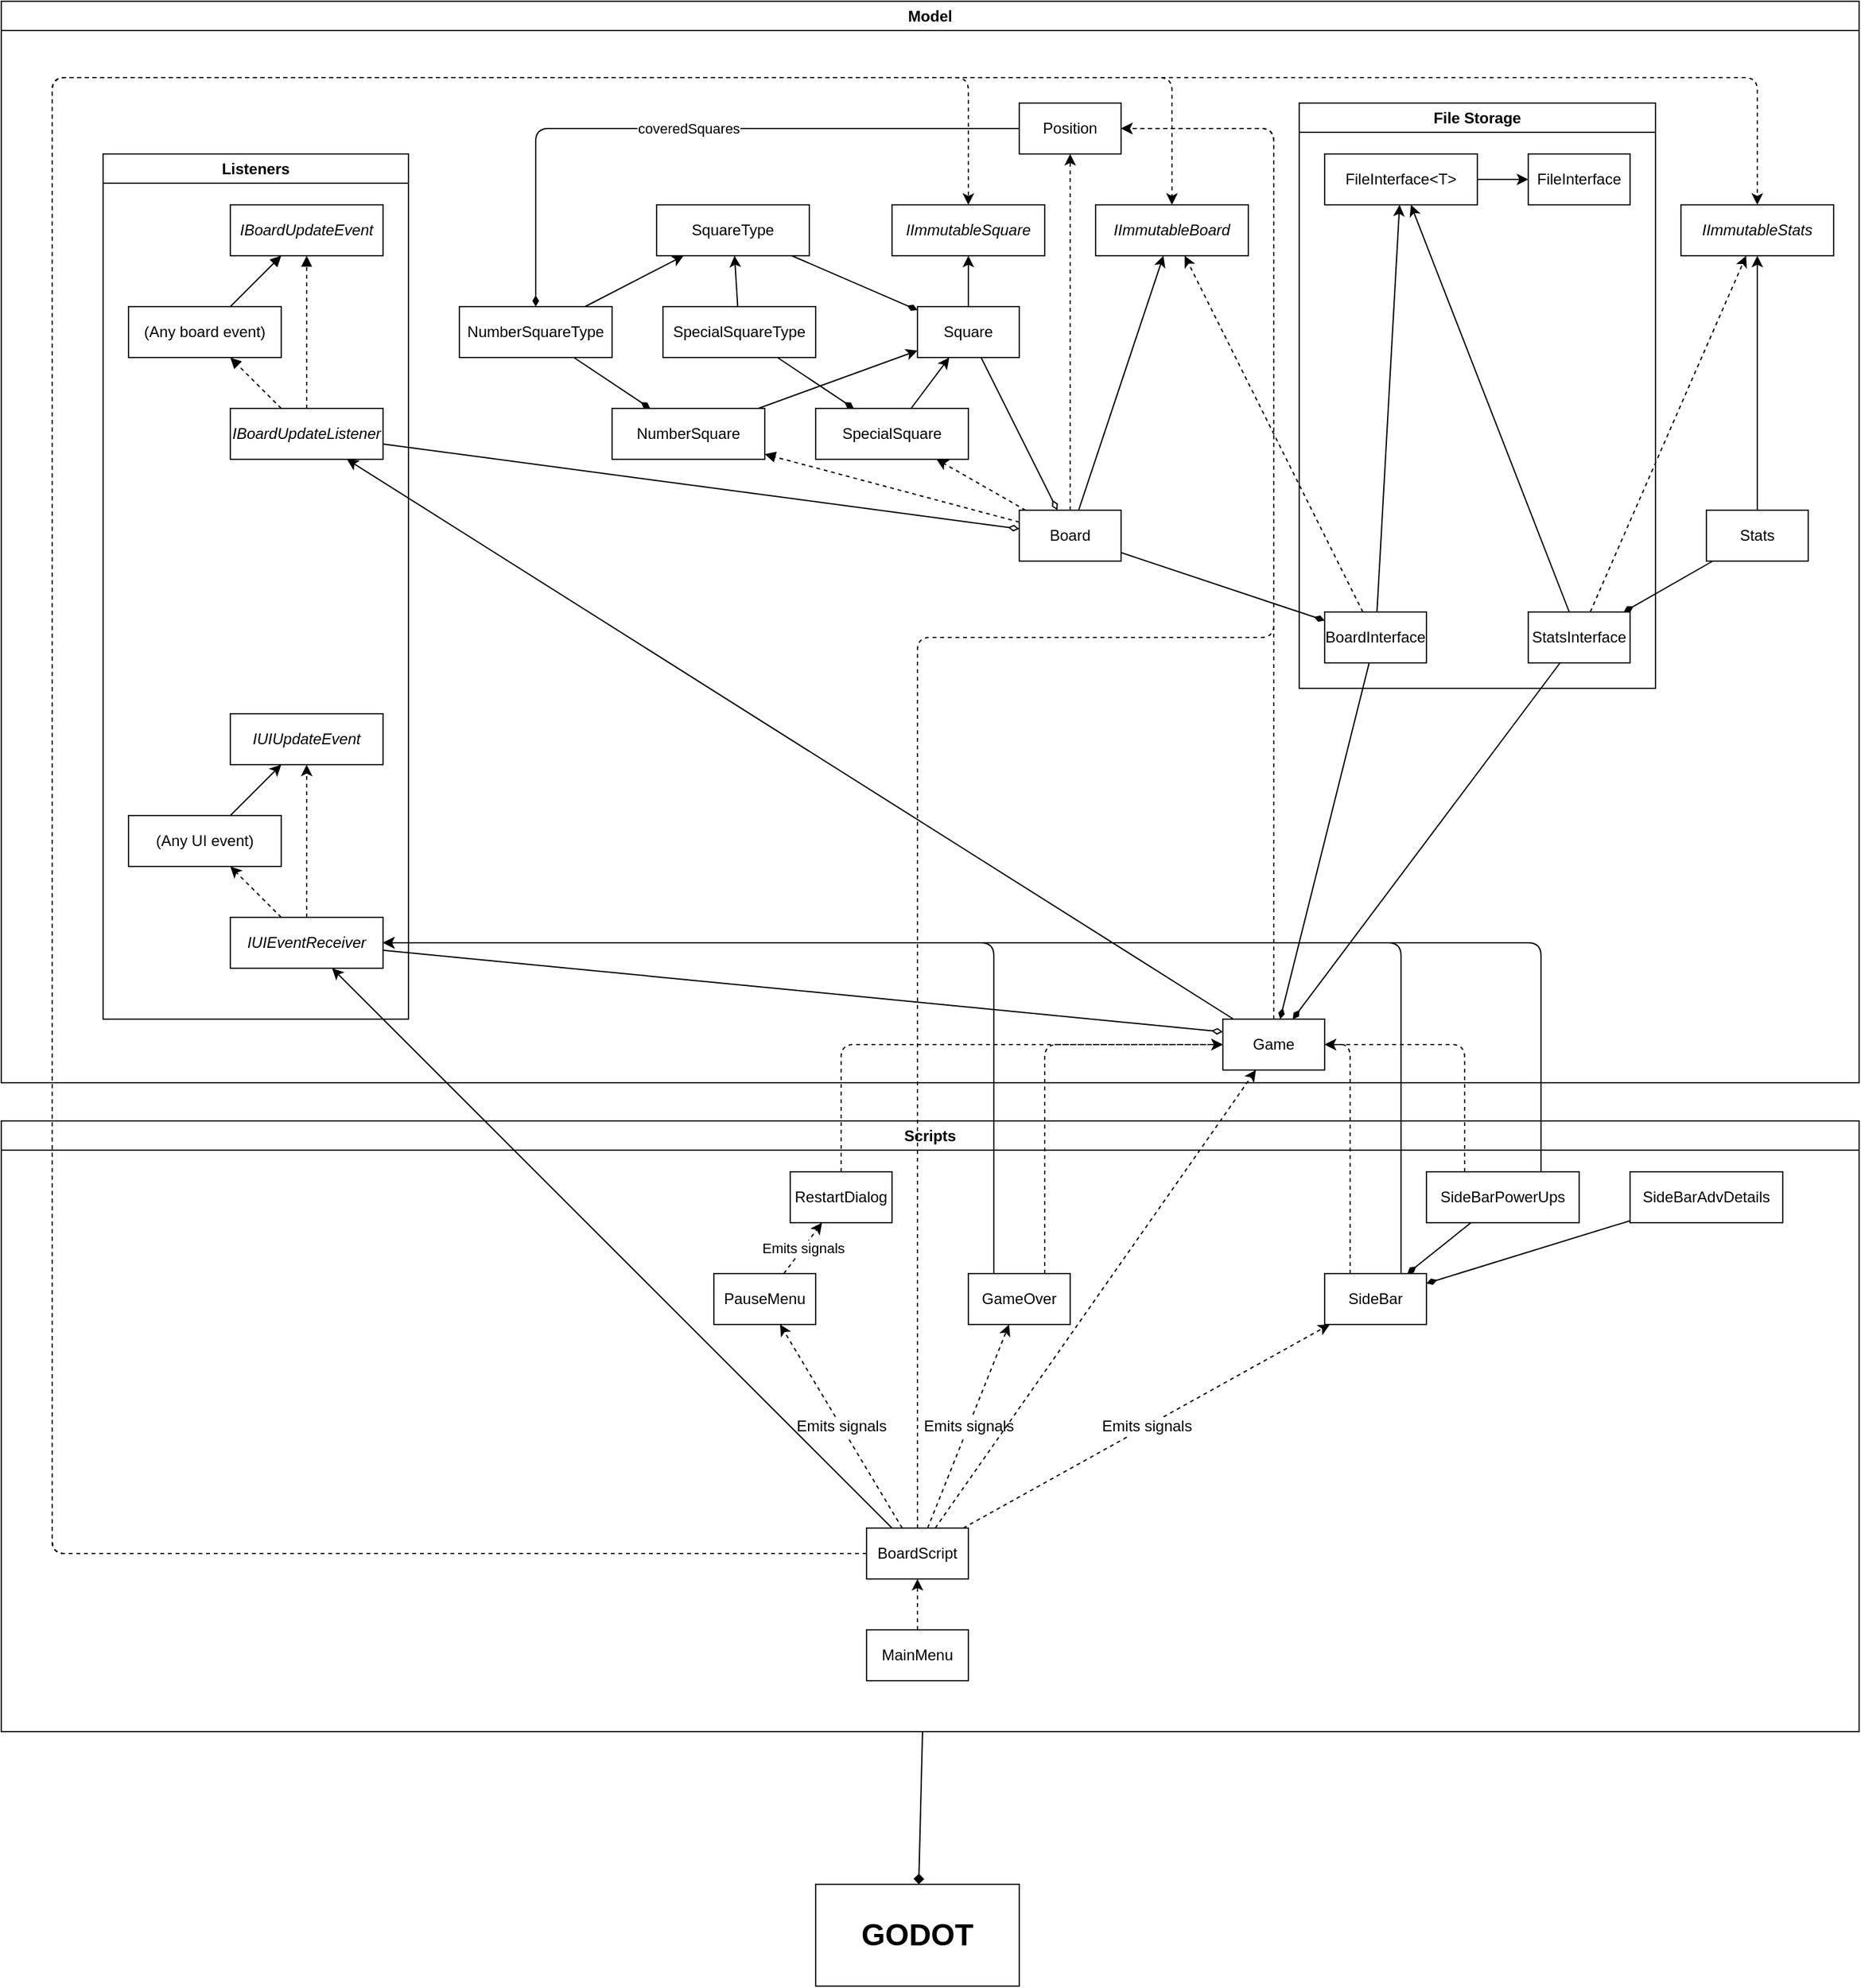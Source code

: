 <mxfile>
    <diagram id="qrjUGTcRZguuJfIz-kGi" name="Page-1">
        <mxGraphModel dx="1875" dy="1312" grid="1" gridSize="10" guides="1" tooltips="1" connect="1" arrows="1" fold="1" page="1" pageScale="1" pageWidth="1654" pageHeight="2336" math="0" shadow="0">
            <root>
                <mxCell id="0"/>
                <mxCell id="1" parent="0"/>
                <mxCell id="9" value="Model" style="swimlane;whiteSpace=wrap;html=1;" parent="1" vertex="1">
                    <mxGeometry width="1460" height="850" as="geometry"/>
                </mxCell>
                <mxCell id="42" style="edgeStyle=none;html=1;endArrow=classic;endFill=1;" parent="9" source="7" target="41" edge="1">
                    <mxGeometry relative="1" as="geometry"/>
                </mxCell>
                <mxCell id="48" style="edgeStyle=none;html=1;endArrow=classic;endFill=1;dashed=1;" parent="9" source="7" target="16" edge="1">
                    <mxGeometry relative="1" as="geometry">
                        <mxPoint x="835" y="120" as="targetPoint"/>
                    </mxGeometry>
                </mxCell>
                <mxCell id="54" style="edgeStyle=none;html=1;endArrow=diamondThin;endFill=1;" parent="9" source="7" target="35" edge="1">
                    <mxGeometry relative="1" as="geometry"/>
                </mxCell>
                <mxCell id="58" style="edgeStyle=none;html=1;dashed=1;endArrow=classic;endFill=1;" parent="9" source="7" target="12" edge="1">
                    <mxGeometry relative="1" as="geometry"/>
                </mxCell>
                <mxCell id="75" style="edgeStyle=none;html=1;dashed=1;endArrow=block;endFill=1;" parent="9" source="7" target="11" edge="1">
                    <mxGeometry relative="1" as="geometry"/>
                </mxCell>
                <mxCell id="7" value="Board" style="rounded=0;whiteSpace=wrap;html=1;" parent="9" vertex="1">
                    <mxGeometry x="800" y="400" width="80" height="40" as="geometry"/>
                </mxCell>
                <mxCell id="45" style="edgeStyle=none;html=1;endArrow=classic;endFill=1;" parent="9" source="10" target="44" edge="1">
                    <mxGeometry relative="1" as="geometry"/>
                </mxCell>
                <mxCell id="49" style="edgeStyle=none;html=1;endArrow=diamondThin;endFill=0;" parent="9" source="10" target="7" edge="1">
                    <mxGeometry relative="1" as="geometry"/>
                </mxCell>
                <mxCell id="10" value="Square" style="rounded=0;whiteSpace=wrap;html=1;" parent="9" vertex="1">
                    <mxGeometry x="720" y="240" width="80" height="40" as="geometry"/>
                </mxCell>
                <mxCell id="14" style="edgeStyle=none;html=1;" parent="9" source="11" target="10" edge="1">
                    <mxGeometry relative="1" as="geometry"/>
                </mxCell>
                <mxCell id="17" value="coveredSquares" style="edgeStyle=none;html=1;endArrow=diamondThin;endFill=1;" parent="9" source="16" target="18" edge="1">
                    <mxGeometry relative="1" as="geometry">
                        <mxPoint x="795" y="100" as="sourcePoint"/>
                        <Array as="points">
                            <mxPoint x="420" y="100"/>
                        </Array>
                    </mxGeometry>
                </mxCell>
                <mxCell id="11" value="NumberSquare" style="rounded=0;whiteSpace=wrap;html=1;" parent="9" vertex="1">
                    <mxGeometry x="480" y="320" width="120" height="40" as="geometry"/>
                </mxCell>
                <mxCell id="13" style="edgeStyle=none;html=1;" parent="9" source="12" target="10" edge="1">
                    <mxGeometry relative="1" as="geometry"/>
                </mxCell>
                <mxCell id="12" value="SpecialSquare" style="rounded=0;whiteSpace=wrap;html=1;" parent="9" vertex="1">
                    <mxGeometry x="640" y="320" width="120" height="40" as="geometry"/>
                </mxCell>
                <mxCell id="16" value="Position" style="rounded=0;whiteSpace=wrap;html=1;" parent="9" vertex="1">
                    <mxGeometry x="800" y="80" width="80" height="40" as="geometry"/>
                </mxCell>
                <mxCell id="23" style="edgeStyle=none;html=1;endArrow=classic;endFill=1;" parent="9" source="18" target="20" edge="1">
                    <mxGeometry relative="1" as="geometry"/>
                </mxCell>
                <mxCell id="52" style="edgeStyle=none;html=1;endArrow=diamondThin;endFill=1;" parent="9" source="18" target="11" edge="1">
                    <mxGeometry relative="1" as="geometry"/>
                </mxCell>
                <mxCell id="18" value="NumberSquareType" style="rounded=0;whiteSpace=wrap;html=1;" parent="9" vertex="1">
                    <mxGeometry x="360" y="240" width="120" height="40" as="geometry"/>
                </mxCell>
                <mxCell id="24" style="edgeStyle=none;html=1;endArrow=classic;endFill=1;" parent="9" source="19" target="20" edge="1">
                    <mxGeometry relative="1" as="geometry"/>
                </mxCell>
                <mxCell id="53" style="edgeStyle=none;html=1;endArrow=diamondThin;endFill=1;" parent="9" source="19" target="12" edge="1">
                    <mxGeometry relative="1" as="geometry"/>
                </mxCell>
                <mxCell id="19" value="SpecialSquareType" style="rounded=0;whiteSpace=wrap;html=1;" parent="9" vertex="1">
                    <mxGeometry x="520" y="240" width="120" height="40" as="geometry"/>
                </mxCell>
                <mxCell id="51" style="edgeStyle=none;html=1;endArrow=diamondThin;endFill=1;" parent="9" source="20" target="10" edge="1">
                    <mxGeometry relative="1" as="geometry"/>
                </mxCell>
                <mxCell id="20" value="SquareType" style="rounded=0;whiteSpace=wrap;html=1;" parent="9" vertex="1">
                    <mxGeometry x="515" y="160" width="120" height="40" as="geometry"/>
                </mxCell>
                <mxCell id="55" style="edgeStyle=none;html=1;endArrow=diamondThin;endFill=1;" parent="9" source="26" target="36" edge="1">
                    <mxGeometry relative="1" as="geometry"/>
                </mxCell>
                <mxCell id="56" style="edgeStyle=none;html=1;endArrow=classic;endFill=1;" parent="9" source="26" target="43" edge="1">
                    <mxGeometry relative="1" as="geometry">
                        <mxPoint x="1415" y="200" as="targetPoint"/>
                    </mxGeometry>
                </mxCell>
                <mxCell id="26" value="Stats" style="rounded=0;whiteSpace=wrap;html=1;" parent="9" vertex="1">
                    <mxGeometry x="1340" y="400" width="80" height="40" as="geometry"/>
                </mxCell>
                <mxCell id="79" style="edgeStyle=none;html=1;endArrow=classic;endFill=1;" parent="9" source="27" target="68" edge="1">
                    <mxGeometry relative="1" as="geometry"/>
                </mxCell>
                <mxCell id="106" style="edgeStyle=none;html=1;fontSize=12;endArrow=classic;endFill=1;dashed=1;" parent="9" source="27" target="16" edge="1">
                    <mxGeometry relative="1" as="geometry">
                        <Array as="points">
                            <mxPoint x="1000" y="100"/>
                        </Array>
                    </mxGeometry>
                </mxCell>
                <mxCell id="27" value="Game" style="rounded=0;whiteSpace=wrap;html=1;" parent="9" vertex="1">
                    <mxGeometry x="960" y="800" width="80" height="40" as="geometry"/>
                </mxCell>
                <mxCell id="30" value="File Storage" style="swimlane;whiteSpace=wrap;html=1;" parent="9" vertex="1">
                    <mxGeometry x="1020" y="80" width="280" height="460" as="geometry">
                        <mxRectangle x="680" y="40" width="110" height="30" as="alternateBounds"/>
                    </mxGeometry>
                </mxCell>
                <mxCell id="31" value="FileInterface" style="rounded=0;whiteSpace=wrap;html=1;" parent="30" vertex="1">
                    <mxGeometry x="180" y="40" width="80" height="40" as="geometry"/>
                </mxCell>
                <mxCell id="34" style="edgeStyle=none;html=1;endArrow=classic;endFill=1;" parent="30" source="32" target="31" edge="1">
                    <mxGeometry relative="1" as="geometry"/>
                </mxCell>
                <mxCell id="32" value="FileInterface&amp;lt;T&amp;gt;" style="rounded=0;whiteSpace=wrap;html=1;" parent="30" vertex="1">
                    <mxGeometry x="20" y="40" width="120" height="40" as="geometry"/>
                </mxCell>
                <mxCell id="39" style="edgeStyle=none;html=1;endArrow=classic;endFill=1;" parent="30" source="35" target="32" edge="1">
                    <mxGeometry relative="1" as="geometry"/>
                </mxCell>
                <mxCell id="35" value="BoardInterface" style="rounded=0;whiteSpace=wrap;html=1;" parent="30" vertex="1">
                    <mxGeometry x="20" y="400" width="80" height="40" as="geometry"/>
                </mxCell>
                <mxCell id="36" value="StatsInterface" style="rounded=0;whiteSpace=wrap;html=1;" parent="30" vertex="1">
                    <mxGeometry x="180" y="400" width="80" height="40" as="geometry"/>
                </mxCell>
                <mxCell id="40" style="edgeStyle=none;html=1;endArrow=classic;endFill=1;" parent="30" source="36" target="32" edge="1">
                    <mxGeometry relative="1" as="geometry"/>
                </mxCell>
                <mxCell id="41" value="&lt;i&gt;IImmutableBoard&lt;/i&gt;" style="rounded=0;whiteSpace=wrap;html=1;" parent="9" vertex="1">
                    <mxGeometry x="860" y="160" width="120" height="40" as="geometry"/>
                </mxCell>
                <mxCell id="43" value="&lt;i&gt;IImmutableStats&lt;/i&gt;" style="rounded=0;whiteSpace=wrap;html=1;" parent="9" vertex="1">
                    <mxGeometry x="1320" y="160" width="120" height="40" as="geometry"/>
                </mxCell>
                <mxCell id="44" value="&lt;i&gt;IImmutableSquare&lt;/i&gt;" style="rounded=0;whiteSpace=wrap;html=1;" parent="9" vertex="1">
                    <mxGeometry x="700" y="160" width="120" height="40" as="geometry"/>
                </mxCell>
                <mxCell id="64" style="edgeStyle=none;html=1;endArrow=diamondThin;endFill=1;" parent="9" source="35" target="27" edge="1">
                    <mxGeometry relative="1" as="geometry"/>
                </mxCell>
                <mxCell id="66" style="edgeStyle=none;html=1;endArrow=diamondThin;endFill=1;" parent="9" source="36" target="27" edge="1">
                    <mxGeometry relative="1" as="geometry"/>
                </mxCell>
                <mxCell id="67" value="Listeners" style="swimlane;whiteSpace=wrap;html=1;" parent="9" vertex="1">
                    <mxGeometry x="80" y="120" width="240" height="680" as="geometry"/>
                </mxCell>
                <mxCell id="73" style="edgeStyle=none;html=1;endArrow=block;endFill=1;dashed=1;" parent="67" source="68" target="69" edge="1">
                    <mxGeometry relative="1" as="geometry"/>
                </mxCell>
                <mxCell id="74" style="edgeStyle=none;html=1;dashed=1;endArrow=block;endFill=1;" parent="67" source="68" target="70" edge="1">
                    <mxGeometry relative="1" as="geometry"/>
                </mxCell>
                <mxCell id="68" value="&lt;i&gt;IBoardUpdateListener&lt;/i&gt;" style="rounded=0;whiteSpace=wrap;html=1;" parent="67" vertex="1">
                    <mxGeometry x="100" y="200" width="120" height="40" as="geometry"/>
                </mxCell>
                <mxCell id="69" value="&lt;i&gt;IBoardUpdateEvent&lt;/i&gt;" style="rounded=0;whiteSpace=wrap;html=1;" parent="67" vertex="1">
                    <mxGeometry x="100" y="40" width="120" height="40" as="geometry"/>
                </mxCell>
                <mxCell id="72" style="edgeStyle=none;html=1;endArrow=block;endFill=1;" parent="67" source="70" target="69" edge="1">
                    <mxGeometry relative="1" as="geometry"/>
                </mxCell>
                <mxCell id="70" value="(Any board event)" style="rounded=0;whiteSpace=wrap;html=1;" parent="67" vertex="1">
                    <mxGeometry x="20" y="120" width="120" height="40" as="geometry"/>
                </mxCell>
                <mxCell id="80" value="&lt;i&gt;IUIUpdateEvent&lt;/i&gt;" style="rounded=0;whiteSpace=wrap;html=1;" parent="67" vertex="1">
                    <mxGeometry x="100" y="440" width="120" height="40" as="geometry"/>
                </mxCell>
                <mxCell id="84" style="edgeStyle=none;html=1;endArrow=classic;endFill=1;" parent="67" source="81" target="80" edge="1">
                    <mxGeometry relative="1" as="geometry"/>
                </mxCell>
                <mxCell id="81" value="(Any UI event)" style="rounded=0;whiteSpace=wrap;html=1;" parent="67" vertex="1">
                    <mxGeometry x="20" y="520" width="120" height="40" as="geometry"/>
                </mxCell>
                <mxCell id="83" style="edgeStyle=none;html=1;endArrow=classic;endFill=1;dashed=1;" parent="67" source="82" target="80" edge="1">
                    <mxGeometry relative="1" as="geometry"/>
                </mxCell>
                <mxCell id="85" style="edgeStyle=none;html=1;dashed=1;endArrow=classic;endFill=1;" parent="67" source="82" target="81" edge="1">
                    <mxGeometry relative="1" as="geometry"/>
                </mxCell>
                <mxCell id="82" value="&lt;i&gt;IUIEventReceiver&lt;/i&gt;" style="rounded=0;whiteSpace=wrap;html=1;" parent="67" vertex="1">
                    <mxGeometry x="100" y="600" width="120" height="40" as="geometry"/>
                </mxCell>
                <mxCell id="77" style="edgeStyle=none;html=1;endArrow=diamondThin;endFill=0;" parent="9" source="68" target="7" edge="1">
                    <mxGeometry relative="1" as="geometry"/>
                </mxCell>
                <mxCell id="86" style="edgeStyle=none;html=1;endArrow=diamondThin;endFill=0;entryX=0;entryY=0.25;entryDx=0;entryDy=0;" parent="9" source="82" target="27" edge="1">
                    <mxGeometry relative="1" as="geometry"/>
                </mxCell>
                <mxCell id="113" style="edgeStyle=none;html=1;dashed=1;fontSize=12;endArrow=classic;endFill=1;" parent="9" source="36" target="43" edge="1">
                    <mxGeometry relative="1" as="geometry"/>
                </mxCell>
                <mxCell id="114" style="edgeStyle=none;html=1;dashed=1;fontSize=12;endArrow=classic;endFill=1;" parent="9" source="35" target="41" edge="1">
                    <mxGeometry relative="1" as="geometry"/>
                </mxCell>
                <mxCell id="105" style="edgeStyle=none;html=1;fontSize=12;endArrow=diamond;endFill=1;" parent="1" source="63" target="88" edge="1">
                    <mxGeometry relative="1" as="geometry"/>
                </mxCell>
                <mxCell id="63" value="Scripts" style="swimlane;whiteSpace=wrap;html=1;" parent="1" vertex="1">
                    <mxGeometry y="880" width="1460" height="480" as="geometry">
                        <mxRectangle y="840" width="80" height="30" as="alternateBounds"/>
                    </mxGeometry>
                </mxCell>
                <mxCell id="92" value="GameOver" style="rounded=0;whiteSpace=wrap;html=1;fontSize=12;" parent="63" vertex="1">
                    <mxGeometry x="760" y="120" width="80" height="40" as="geometry"/>
                </mxCell>
                <mxCell id="94" value="Emits signals" style="edgeStyle=none;html=1;fontSize=12;endArrow=classic;endFill=1;dashed=1;" parent="63" source="93" target="92" edge="1">
                    <mxGeometry relative="1" as="geometry"/>
                </mxCell>
                <mxCell id="98" value="Emits signals" style="edgeStyle=none;html=1;dashed=1;fontSize=12;endArrow=classic;endFill=1;" parent="63" source="93" target="97" edge="1">
                    <mxGeometry relative="1" as="geometry"/>
                </mxCell>
                <mxCell id="102" value="Emits signals" style="edgeStyle=none;html=1;fontSize=12;endArrow=classic;endFill=1;dashed=1;" parent="63" source="93" target="100" edge="1">
                    <mxGeometry relative="1" as="geometry"/>
                </mxCell>
                <mxCell id="93" value="BoardScript" style="rounded=0;whiteSpace=wrap;html=1;fontSize=12;" parent="63" vertex="1">
                    <mxGeometry x="680" y="320" width="80" height="40" as="geometry"/>
                </mxCell>
                <mxCell id="96" style="edgeStyle=none;html=1;dashed=1;fontSize=12;endArrow=classic;endFill=1;" parent="63" source="95" target="93" edge="1">
                    <mxGeometry relative="1" as="geometry"/>
                </mxCell>
                <mxCell id="95" value="MainMenu" style="rounded=0;whiteSpace=wrap;html=1;fontSize=12;" parent="63" vertex="1">
                    <mxGeometry x="680" y="400" width="80" height="40" as="geometry"/>
                </mxCell>
                <mxCell id="119" value="Emits signals" style="edgeStyle=none;html=1;endArrow=classic;endFill=1;dashed=1;" edge="1" parent="63" source="97" target="118">
                    <mxGeometry relative="1" as="geometry"/>
                </mxCell>
                <mxCell id="97" value="PauseMenu" style="rounded=0;whiteSpace=wrap;html=1;fontSize=12;" parent="63" vertex="1">
                    <mxGeometry x="560" y="120" width="80" height="40" as="geometry"/>
                </mxCell>
                <mxCell id="101" style="edgeStyle=none;html=1;fontSize=12;endArrow=diamondThin;endFill=1;" parent="63" source="99" target="100" edge="1">
                    <mxGeometry relative="1" as="geometry"/>
                </mxCell>
                <mxCell id="99" value="SideBarAdvDetails" style="rounded=0;whiteSpace=wrap;html=1;fontSize=12;" parent="63" vertex="1">
                    <mxGeometry x="1280" y="40" width="120" height="40" as="geometry"/>
                </mxCell>
                <mxCell id="100" value="SideBar" style="rounded=0;whiteSpace=wrap;html=1;fontSize=12;" parent="63" vertex="1">
                    <mxGeometry x="1040" y="120" width="80" height="40" as="geometry"/>
                </mxCell>
                <mxCell id="117" style="edgeStyle=none;html=1;endArrow=diamondThin;endFill=1;" edge="1" parent="63" source="115" target="100">
                    <mxGeometry relative="1" as="geometry"/>
                </mxCell>
                <mxCell id="115" value="SideBarPowerUps" style="rounded=0;whiteSpace=wrap;html=1;fontSize=12;" vertex="1" parent="63">
                    <mxGeometry x="1120" y="40" width="120" height="40" as="geometry"/>
                </mxCell>
                <mxCell id="118" value="RestartDialog" style="rounded=0;whiteSpace=wrap;html=1;fontSize=12;" vertex="1" parent="63">
                    <mxGeometry x="620" y="40" width="80" height="40" as="geometry"/>
                </mxCell>
                <mxCell id="88" value="&lt;b&gt;&lt;font style=&quot;font-size: 24px;&quot;&gt;GODOT&lt;/font&gt;&lt;/b&gt;" style="rounded=0;whiteSpace=wrap;html=1;" parent="1" vertex="1">
                    <mxGeometry x="640" y="1480" width="160" height="80" as="geometry"/>
                </mxCell>
                <mxCell id="91" style="edgeStyle=none;html=1;fontSize=12;endArrow=classic;endFill=1;" parent="1" source="93" target="82" edge="1">
                    <mxGeometry relative="1" as="geometry"/>
                </mxCell>
                <mxCell id="108" style="edgeStyle=none;html=1;dashed=1;fontSize=12;endArrow=classic;endFill=1;" parent="1" source="93" target="16" edge="1">
                    <mxGeometry relative="1" as="geometry">
                        <mxPoint x="930" y="270" as="targetPoint"/>
                        <Array as="points">
                            <mxPoint x="720" y="500"/>
                            <mxPoint x="1000" y="500"/>
                            <mxPoint x="1000" y="100"/>
                        </Array>
                    </mxGeometry>
                </mxCell>
                <mxCell id="109" style="edgeStyle=none;html=1;dashed=1;fontSize=12;endArrow=classic;endFill=1;" parent="1" source="93" target="43" edge="1">
                    <mxGeometry relative="1" as="geometry">
                        <mxPoint x="450" y="40" as="targetPoint"/>
                        <Array as="points">
                            <mxPoint x="40" y="1220"/>
                            <mxPoint x="40" y="60"/>
                            <mxPoint x="1380" y="60"/>
                        </Array>
                    </mxGeometry>
                </mxCell>
                <mxCell id="110" style="edgeStyle=none;html=1;dashed=1;fontSize=12;endArrow=classic;endFill=1;" parent="1" source="93" target="41" edge="1">
                    <mxGeometry relative="1" as="geometry">
                        <mxPoint x="490" y="70" as="targetPoint"/>
                        <Array as="points">
                            <mxPoint x="40" y="1220"/>
                            <mxPoint x="40" y="60"/>
                            <mxPoint x="920" y="60"/>
                        </Array>
                    </mxGeometry>
                </mxCell>
                <mxCell id="111" style="edgeStyle=none;html=1;dashed=1;fontSize=12;endArrow=classic;endFill=1;" parent="1" source="93" target="44" edge="1">
                    <mxGeometry relative="1" as="geometry">
                        <mxPoint x="550" y="80" as="targetPoint"/>
                        <Array as="points">
                            <mxPoint x="40" y="1220"/>
                            <mxPoint x="40" y="60"/>
                            <mxPoint x="760" y="60"/>
                        </Array>
                    </mxGeometry>
                </mxCell>
                <mxCell id="120" style="edgeStyle=none;html=1;dashed=1;endArrow=classic;endFill=1;" edge="1" parent="1" source="93" target="27">
                    <mxGeometry relative="1" as="geometry"/>
                </mxCell>
                <mxCell id="121" style="edgeStyle=none;html=1;dashed=1;endArrow=classic;endFill=1;exitX=0.75;exitY=0;exitDx=0;exitDy=0;" edge="1" parent="1" source="92" target="27">
                    <mxGeometry relative="1" as="geometry">
                        <Array as="points">
                            <mxPoint x="820" y="820"/>
                        </Array>
                    </mxGeometry>
                </mxCell>
                <mxCell id="122" style="edgeStyle=none;html=1;dashed=1;endArrow=classic;endFill=1;" edge="1" parent="1" source="118" target="27">
                    <mxGeometry relative="1" as="geometry">
                        <Array as="points">
                            <mxPoint x="660" y="820"/>
                        </Array>
                    </mxGeometry>
                </mxCell>
                <mxCell id="123" style="edgeStyle=none;html=1;dashed=1;endArrow=classic;endFill=1;exitX=0.25;exitY=0;exitDx=0;exitDy=0;" edge="1" parent="1" source="100" target="27">
                    <mxGeometry relative="1" as="geometry">
                        <Array as="points">
                            <mxPoint x="1060" y="820"/>
                        </Array>
                    </mxGeometry>
                </mxCell>
                <mxCell id="124" style="edgeStyle=none;html=1;endArrow=classic;endFill=1;exitX=0.25;exitY=0;exitDx=0;exitDy=0;" edge="1" parent="1" source="92" target="82">
                    <mxGeometry relative="1" as="geometry">
                        <Array as="points">
                            <mxPoint x="780" y="740"/>
                        </Array>
                    </mxGeometry>
                </mxCell>
                <mxCell id="126" style="edgeStyle=none;html=1;endArrow=classic;endFill=1;exitX=0.75;exitY=0;exitDx=0;exitDy=0;" edge="1" parent="1" source="100" target="82">
                    <mxGeometry relative="1" as="geometry">
                        <Array as="points">
                            <mxPoint x="1100" y="740"/>
                        </Array>
                    </mxGeometry>
                </mxCell>
                <mxCell id="127" style="edgeStyle=none;html=1;endArrow=classic;endFill=1;exitX=0.75;exitY=0;exitDx=0;exitDy=0;" edge="1" parent="1" source="115" target="82">
                    <mxGeometry relative="1" as="geometry">
                        <mxPoint x="1150" y="800" as="targetPoint"/>
                        <Array as="points">
                            <mxPoint x="1210" y="740"/>
                        </Array>
                    </mxGeometry>
                </mxCell>
                <mxCell id="128" style="edgeStyle=none;html=1;endArrow=classic;endFill=1;dashed=1;exitX=0.25;exitY=0;exitDx=0;exitDy=0;" edge="1" parent="1" source="115" target="27">
                    <mxGeometry relative="1" as="geometry">
                        <Array as="points">
                            <mxPoint x="1150" y="820"/>
                        </Array>
                    </mxGeometry>
                </mxCell>
            </root>
        </mxGraphModel>
    </diagram>
</mxfile>